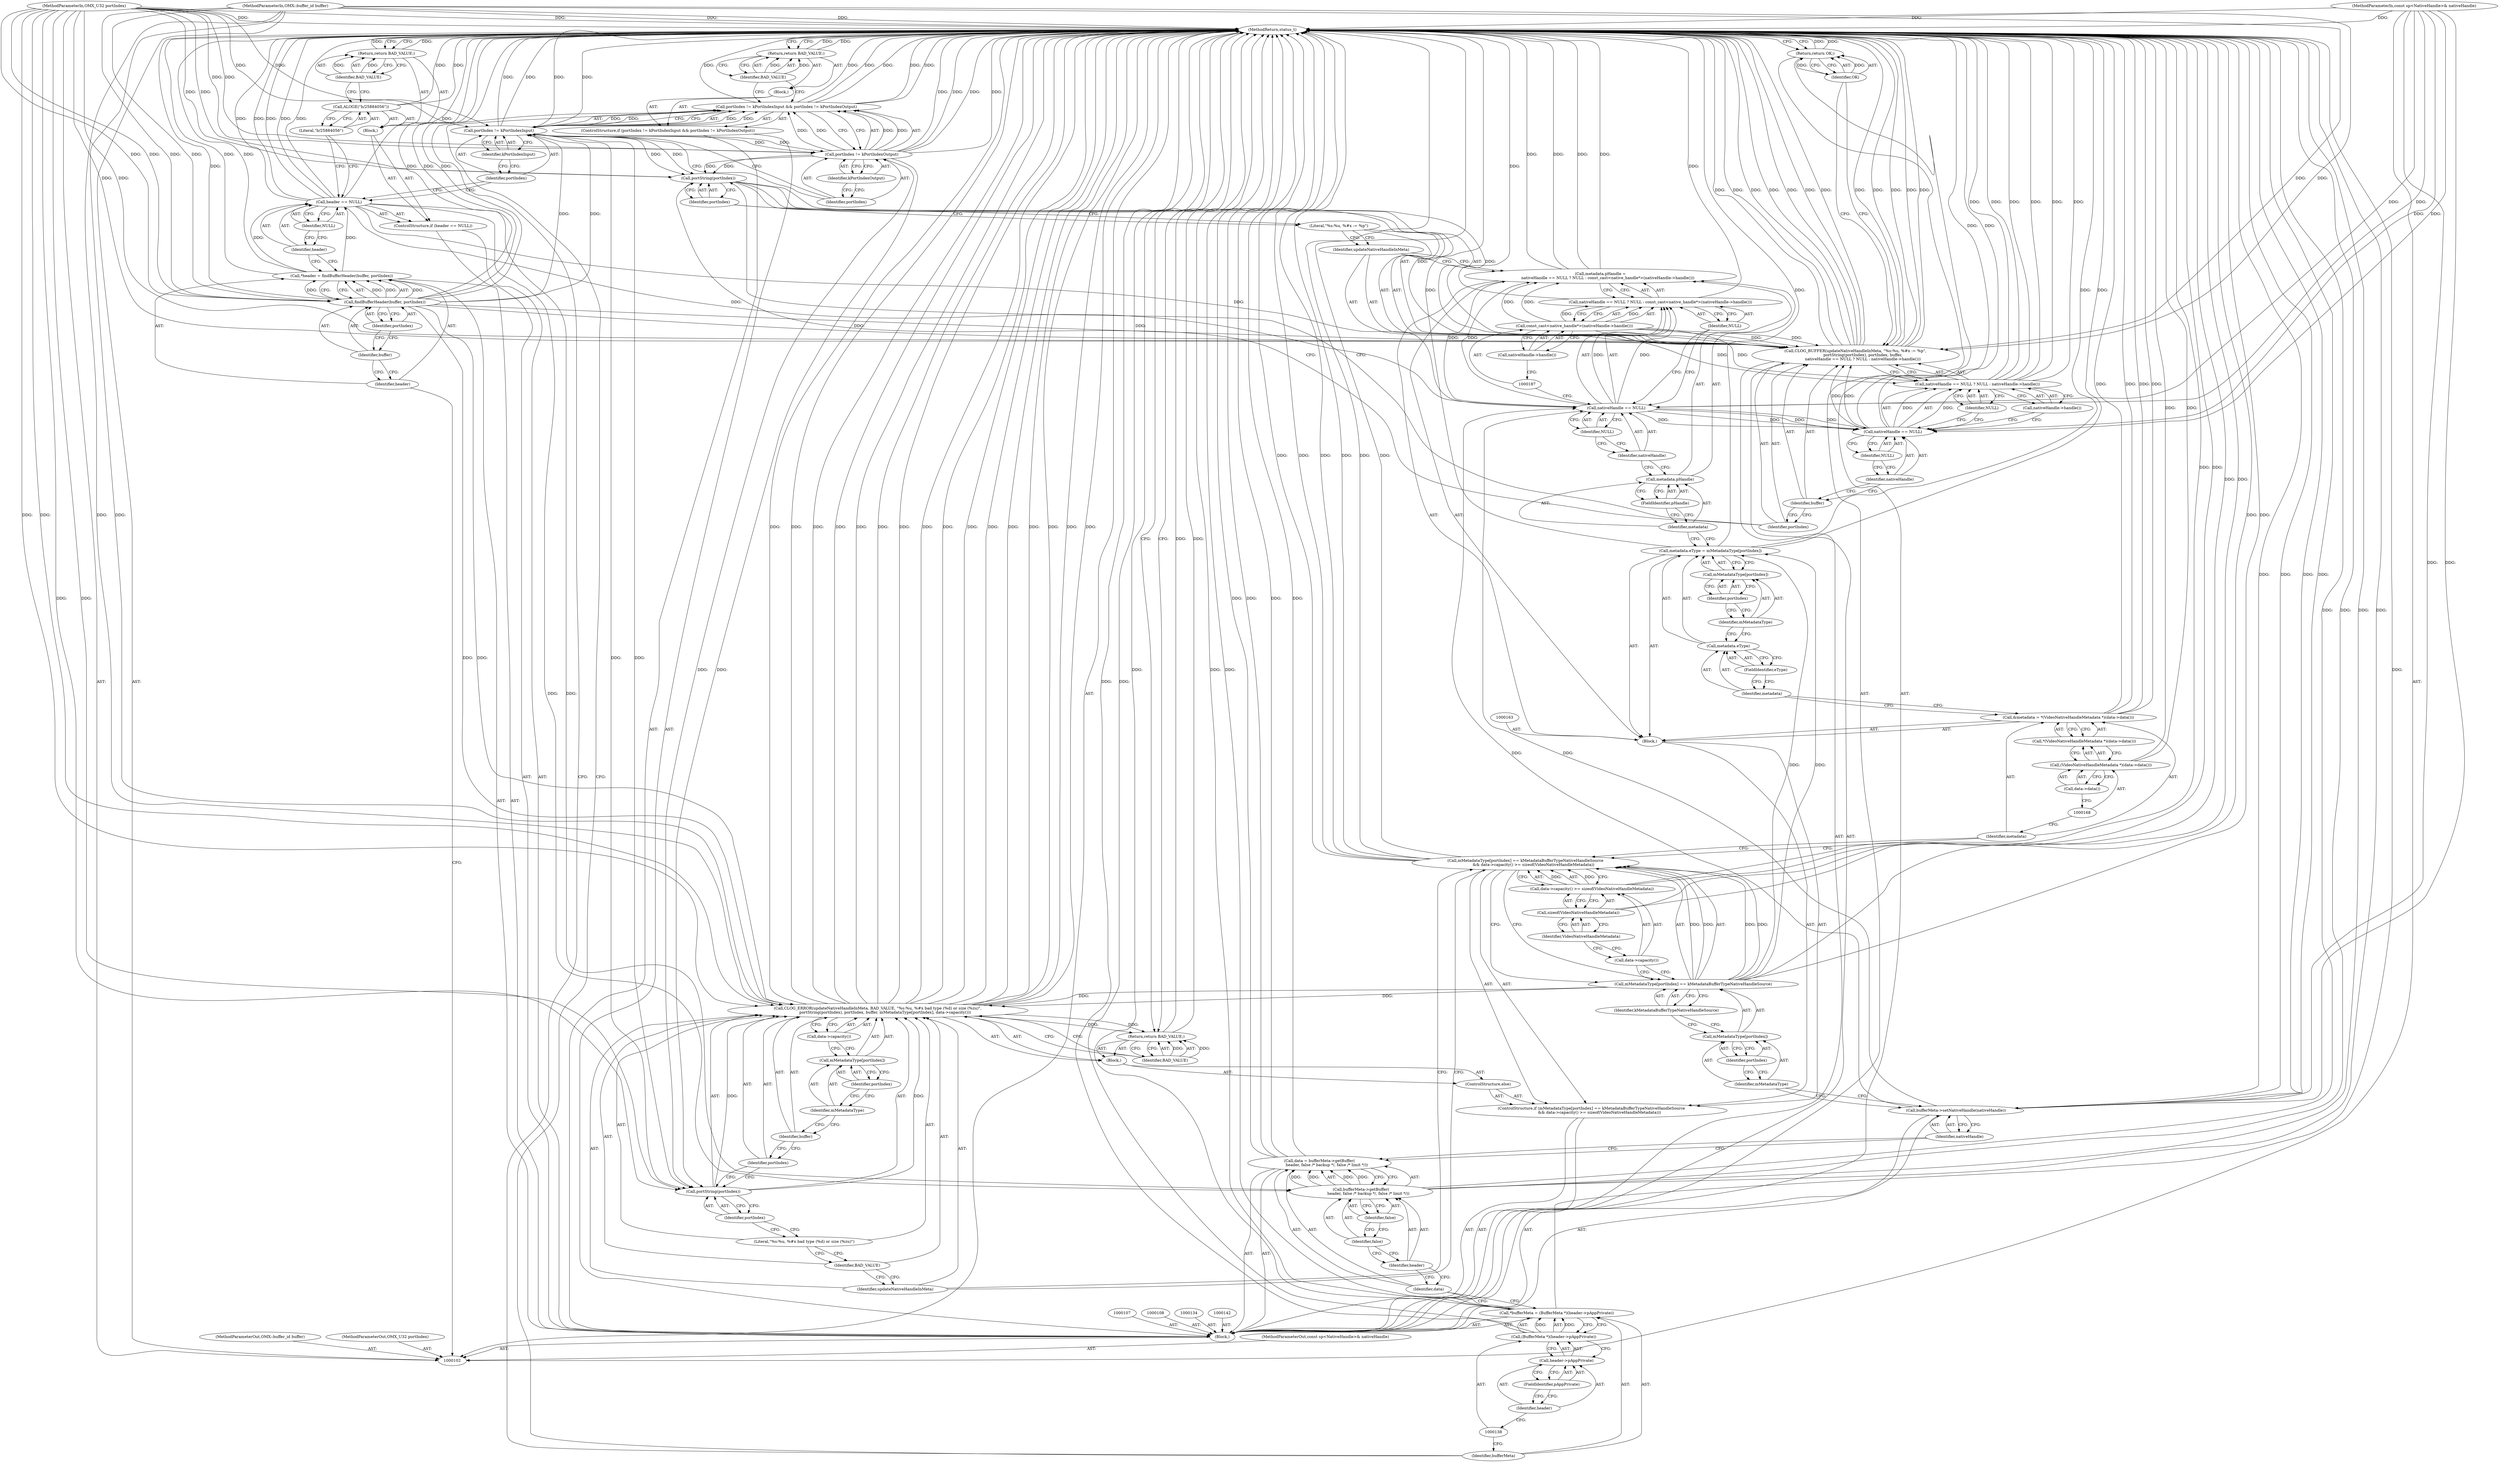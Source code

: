 digraph "0_Android_0f177948ae2640bfe4d70f8e4248e106406b3b0a_17" {
"1000220" [label="(MethodReturn,status_t)"];
"1000123" [label="(ControlStructure,if (portIndex != kPortIndexInput && portIndex != kPortIndexOutput))"];
"1000127" [label="(Identifier,kPortIndexInput)"];
"1000128" [label="(Call,portIndex != kPortIndexOutput)"];
"1000129" [label="(Identifier,portIndex)"];
"1000124" [label="(Call,portIndex != kPortIndexInput && portIndex != kPortIndexOutput)"];
"1000125" [label="(Call,portIndex != kPortIndexInput)"];
"1000126" [label="(Identifier,portIndex)"];
"1000130" [label="(Identifier,kPortIndexOutput)"];
"1000131" [label="(Block,)"];
"1000132" [label="(Return,return BAD_VALUE;)"];
"1000133" [label="(Identifier,BAD_VALUE)"];
"1000135" [label="(Call,*bufferMeta = (BufferMeta *)(header->pAppPrivate))"];
"1000136" [label="(Identifier,bufferMeta)"];
"1000137" [label="(Call,(BufferMeta *)(header->pAppPrivate))"];
"1000139" [label="(Call,header->pAppPrivate)"];
"1000140" [label="(Identifier,header)"];
"1000141" [label="(FieldIdentifier,pAppPrivate)"];
"1000143" [label="(Call,data = bufferMeta->getBuffer(\n            header, false /* backup */, false /* limit */))"];
"1000144" [label="(Identifier,data)"];
"1000145" [label="(Call,bufferMeta->getBuffer(\n            header, false /* backup */, false /* limit */))"];
"1000146" [label="(Identifier,header)"];
"1000147" [label="(Identifier,false)"];
"1000148" [label="(Identifier,false)"];
"1000150" [label="(Identifier,nativeHandle)"];
"1000149" [label="(Call,bufferMeta->setNativeHandle(nativeHandle))"];
"1000156" [label="(Identifier,portIndex)"];
"1000157" [label="(Identifier,kMetadataBufferTypeNativeHandleSource)"];
"1000151" [label="(ControlStructure,if (mMetadataType[portIndex] == kMetadataBufferTypeNativeHandleSource\n             && data->capacity() >= sizeof(VideoNativeHandleMetadata)))"];
"1000152" [label="(Call,mMetadataType[portIndex] == kMetadataBufferTypeNativeHandleSource\n             && data->capacity() >= sizeof(VideoNativeHandleMetadata))"];
"1000153" [label="(Call,mMetadataType[portIndex] == kMetadataBufferTypeNativeHandleSource)"];
"1000154" [label="(Call,mMetadataType[portIndex])"];
"1000155" [label="(Identifier,mMetadataType)"];
"1000104" [label="(MethodParameterIn,const sp<NativeHandle>& nativeHandle)"];
"1000346" [label="(MethodParameterOut,const sp<NativeHandle>& nativeHandle)"];
"1000105" [label="(MethodParameterIn,OMX::buffer_id buffer)"];
"1000347" [label="(MethodParameterOut,OMX::buffer_id buffer)"];
"1000103" [label="(MethodParameterIn,OMX_U32 portIndex)"];
"1000345" [label="(MethodParameterOut,OMX_U32 portIndex)"];
"1000106" [label="(Block,)"];
"1000158" [label="(Call,data->capacity() >= sizeof(VideoNativeHandleMetadata))"];
"1000159" [label="(Call,data->capacity())"];
"1000160" [label="(Call,sizeof(VideoNativeHandleMetadata))"];
"1000161" [label="(Identifier,VideoNativeHandleMetadata)"];
"1000162" [label="(Block,)"];
"1000164" [label="(Call,&metadata = *(VideoNativeHandleMetadata *)(data->data()))"];
"1000165" [label="(Identifier,metadata)"];
"1000166" [label="(Call,*(VideoNativeHandleMetadata *)(data->data()))"];
"1000167" [label="(Call,(VideoNativeHandleMetadata *)(data->data()))"];
"1000169" [label="(Call,data->data())"];
"1000173" [label="(FieldIdentifier,eType)"];
"1000174" [label="(Call,mMetadataType[portIndex])"];
"1000175" [label="(Identifier,mMetadataType)"];
"1000176" [label="(Identifier,portIndex)"];
"1000170" [label="(Call,metadata.eType = mMetadataType[portIndex])"];
"1000171" [label="(Call,metadata.eType)"];
"1000172" [label="(Identifier,metadata)"];
"1000180" [label="(FieldIdentifier,pHandle)"];
"1000177" [label="(Call,metadata.pHandle =\n            nativeHandle == NULL ? NULL : const_cast<native_handle*>(nativeHandle->handle()))"];
"1000178" [label="(Call,metadata.pHandle)"];
"1000179" [label="(Identifier,metadata)"];
"1000181" [label="(Call,nativeHandle == NULL ? NULL : const_cast<native_handle*>(nativeHandle->handle()))"];
"1000182" [label="(Call,nativeHandle == NULL)"];
"1000183" [label="(Identifier,nativeHandle)"];
"1000184" [label="(Identifier,NULL)"];
"1000185" [label="(Identifier,NULL)"];
"1000186" [label="(Call,const_cast<native_handle*>(nativeHandle->handle()))"];
"1000188" [label="(Call,nativeHandle->handle())"];
"1000189" [label="(ControlStructure,else)"];
"1000190" [label="(Block,)"];
"1000192" [label="(Identifier,updateNativeHandleInMeta)"];
"1000193" [label="(Identifier,BAD_VALUE)"];
"1000194" [label="(Literal,\"%s:%u, %#x bad type (%d) or size (%zu)\")"];
"1000191" [label="(Call,CLOG_ERROR(updateNativeHandleInMeta, BAD_VALUE, \"%s:%u, %#x bad type (%d) or size (%zu)\",\n            portString(portIndex), portIndex, buffer, mMetadataType[portIndex], data->capacity()))"];
"1000195" [label="(Call,portString(portIndex))"];
"1000196" [label="(Identifier,portIndex)"];
"1000197" [label="(Identifier,portIndex)"];
"1000198" [label="(Identifier,buffer)"];
"1000199" [label="(Call,mMetadataType[portIndex])"];
"1000200" [label="(Identifier,mMetadataType)"];
"1000201" [label="(Identifier,portIndex)"];
"1000202" [label="(Call,data->capacity())"];
"1000203" [label="(Return,return BAD_VALUE;)"];
"1000204" [label="(Identifier,BAD_VALUE)"];
"1000206" [label="(Identifier,updateNativeHandleInMeta)"];
"1000205" [label="(Call,CLOG_BUFFER(updateNativeHandleInMeta, \"%s:%u, %#x := %p\",\n            portString(portIndex), portIndex, buffer,\n            nativeHandle == NULL ? NULL : nativeHandle->handle()))"];
"1000207" [label="(Literal,\"%s:%u, %#x := %p\")"];
"1000208" [label="(Call,portString(portIndex))"];
"1000209" [label="(Identifier,portIndex)"];
"1000210" [label="(Identifier,portIndex)"];
"1000211" [label="(Identifier,buffer)"];
"1000212" [label="(Call,nativeHandle == NULL ? NULL : nativeHandle->handle())"];
"1000213" [label="(Call,nativeHandle == NULL)"];
"1000214" [label="(Identifier,nativeHandle)"];
"1000215" [label="(Identifier,NULL)"];
"1000216" [label="(Identifier,NULL)"];
"1000217" [label="(Call,nativeHandle->handle())"];
"1000218" [label="(Return,return OK;)"];
"1000219" [label="(Identifier,OK)"];
"1000109" [label="(Call,*header = findBufferHeader(buffer, portIndex))"];
"1000110" [label="(Identifier,header)"];
"1000111" [label="(Call,findBufferHeader(buffer, portIndex))"];
"1000112" [label="(Identifier,buffer)"];
"1000113" [label="(Identifier,portIndex)"];
"1000114" [label="(ControlStructure,if (header == NULL))"];
"1000117" [label="(Identifier,NULL)"];
"1000118" [label="(Block,)"];
"1000115" [label="(Call,header == NULL)"];
"1000116" [label="(Identifier,header)"];
"1000120" [label="(Literal,\"b/25884056\")"];
"1000119" [label="(Call,ALOGE(\"b/25884056\"))"];
"1000121" [label="(Return,return BAD_VALUE;)"];
"1000122" [label="(Identifier,BAD_VALUE)"];
"1000220" -> "1000102"  [label="AST: "];
"1000220" -> "1000121"  [label="CFG: "];
"1000220" -> "1000132"  [label="CFG: "];
"1000220" -> "1000203"  [label="CFG: "];
"1000220" -> "1000218"  [label="CFG: "];
"1000218" -> "1000220"  [label="DDG: "];
"1000121" -> "1000220"  [label="DDG: "];
"1000132" -> "1000220"  [label="DDG: "];
"1000203" -> "1000220"  [label="DDG: "];
"1000124" -> "1000220"  [label="DDG: "];
"1000124" -> "1000220"  [label="DDG: "];
"1000124" -> "1000220"  [label="DDG: "];
"1000205" -> "1000220"  [label="DDG: "];
"1000205" -> "1000220"  [label="DDG: "];
"1000205" -> "1000220"  [label="DDG: "];
"1000205" -> "1000220"  [label="DDG: "];
"1000205" -> "1000220"  [label="DDG: "];
"1000205" -> "1000220"  [label="DDG: "];
"1000167" -> "1000220"  [label="DDG: "];
"1000104" -> "1000220"  [label="DDG: "];
"1000105" -> "1000220"  [label="DDG: "];
"1000177" -> "1000220"  [label="DDG: "];
"1000177" -> "1000220"  [label="DDG: "];
"1000111" -> "1000220"  [label="DDG: "];
"1000111" -> "1000220"  [label="DDG: "];
"1000145" -> "1000220"  [label="DDG: "];
"1000145" -> "1000220"  [label="DDG: "];
"1000158" -> "1000220"  [label="DDG: "];
"1000115" -> "1000220"  [label="DDG: "];
"1000115" -> "1000220"  [label="DDG: "];
"1000115" -> "1000220"  [label="DDG: "];
"1000128" -> "1000220"  [label="DDG: "];
"1000128" -> "1000220"  [label="DDG: "];
"1000181" -> "1000220"  [label="DDG: "];
"1000125" -> "1000220"  [label="DDG: "];
"1000125" -> "1000220"  [label="DDG: "];
"1000212" -> "1000220"  [label="DDG: "];
"1000212" -> "1000220"  [label="DDG: "];
"1000212" -> "1000220"  [label="DDG: "];
"1000153" -> "1000220"  [label="DDG: "];
"1000213" -> "1000220"  [label="DDG: "];
"1000137" -> "1000220"  [label="DDG: "];
"1000164" -> "1000220"  [label="DDG: "];
"1000164" -> "1000220"  [label="DDG: "];
"1000191" -> "1000220"  [label="DDG: "];
"1000191" -> "1000220"  [label="DDG: "];
"1000191" -> "1000220"  [label="DDG: "];
"1000191" -> "1000220"  [label="DDG: "];
"1000191" -> "1000220"  [label="DDG: "];
"1000191" -> "1000220"  [label="DDG: "];
"1000191" -> "1000220"  [label="DDG: "];
"1000191" -> "1000220"  [label="DDG: "];
"1000152" -> "1000220"  [label="DDG: "];
"1000152" -> "1000220"  [label="DDG: "];
"1000152" -> "1000220"  [label="DDG: "];
"1000143" -> "1000220"  [label="DDG: "];
"1000143" -> "1000220"  [label="DDG: "];
"1000103" -> "1000220"  [label="DDG: "];
"1000149" -> "1000220"  [label="DDG: "];
"1000149" -> "1000220"  [label="DDG: "];
"1000135" -> "1000220"  [label="DDG: "];
"1000135" -> "1000220"  [label="DDG: "];
"1000170" -> "1000220"  [label="DDG: "];
"1000170" -> "1000220"  [label="DDG: "];
"1000119" -> "1000220"  [label="DDG: "];
"1000109" -> "1000220"  [label="DDG: "];
"1000160" -> "1000220"  [label="DDG: "];
"1000123" -> "1000106"  [label="AST: "];
"1000124" -> "1000123"  [label="AST: "];
"1000131" -> "1000123"  [label="AST: "];
"1000127" -> "1000125"  [label="AST: "];
"1000127" -> "1000126"  [label="CFG: "];
"1000125" -> "1000127"  [label="CFG: "];
"1000128" -> "1000124"  [label="AST: "];
"1000128" -> "1000130"  [label="CFG: "];
"1000129" -> "1000128"  [label="AST: "];
"1000130" -> "1000128"  [label="AST: "];
"1000124" -> "1000128"  [label="CFG: "];
"1000128" -> "1000220"  [label="DDG: "];
"1000128" -> "1000220"  [label="DDG: "];
"1000128" -> "1000124"  [label="DDG: "];
"1000128" -> "1000124"  [label="DDG: "];
"1000125" -> "1000128"  [label="DDG: "];
"1000103" -> "1000128"  [label="DDG: "];
"1000128" -> "1000195"  [label="DDG: "];
"1000128" -> "1000208"  [label="DDG: "];
"1000129" -> "1000128"  [label="AST: "];
"1000129" -> "1000125"  [label="CFG: "];
"1000130" -> "1000129"  [label="CFG: "];
"1000124" -> "1000123"  [label="AST: "];
"1000124" -> "1000125"  [label="CFG: "];
"1000124" -> "1000128"  [label="CFG: "];
"1000125" -> "1000124"  [label="AST: "];
"1000128" -> "1000124"  [label="AST: "];
"1000133" -> "1000124"  [label="CFG: "];
"1000136" -> "1000124"  [label="CFG: "];
"1000124" -> "1000220"  [label="DDG: "];
"1000124" -> "1000220"  [label="DDG: "];
"1000124" -> "1000220"  [label="DDG: "];
"1000125" -> "1000124"  [label="DDG: "];
"1000125" -> "1000124"  [label="DDG: "];
"1000128" -> "1000124"  [label="DDG: "];
"1000128" -> "1000124"  [label="DDG: "];
"1000125" -> "1000124"  [label="AST: "];
"1000125" -> "1000127"  [label="CFG: "];
"1000126" -> "1000125"  [label="AST: "];
"1000127" -> "1000125"  [label="AST: "];
"1000129" -> "1000125"  [label="CFG: "];
"1000124" -> "1000125"  [label="CFG: "];
"1000125" -> "1000220"  [label="DDG: "];
"1000125" -> "1000220"  [label="DDG: "];
"1000125" -> "1000124"  [label="DDG: "];
"1000125" -> "1000124"  [label="DDG: "];
"1000111" -> "1000125"  [label="DDG: "];
"1000103" -> "1000125"  [label="DDG: "];
"1000125" -> "1000128"  [label="DDG: "];
"1000125" -> "1000195"  [label="DDG: "];
"1000125" -> "1000208"  [label="DDG: "];
"1000126" -> "1000125"  [label="AST: "];
"1000126" -> "1000115"  [label="CFG: "];
"1000127" -> "1000126"  [label="CFG: "];
"1000130" -> "1000128"  [label="AST: "];
"1000130" -> "1000129"  [label="CFG: "];
"1000128" -> "1000130"  [label="CFG: "];
"1000131" -> "1000123"  [label="AST: "];
"1000132" -> "1000131"  [label="AST: "];
"1000132" -> "1000131"  [label="AST: "];
"1000132" -> "1000133"  [label="CFG: "];
"1000133" -> "1000132"  [label="AST: "];
"1000220" -> "1000132"  [label="CFG: "];
"1000132" -> "1000220"  [label="DDG: "];
"1000133" -> "1000132"  [label="DDG: "];
"1000133" -> "1000132"  [label="AST: "];
"1000133" -> "1000124"  [label="CFG: "];
"1000132" -> "1000133"  [label="CFG: "];
"1000133" -> "1000132"  [label="DDG: "];
"1000135" -> "1000106"  [label="AST: "];
"1000135" -> "1000137"  [label="CFG: "];
"1000136" -> "1000135"  [label="AST: "];
"1000137" -> "1000135"  [label="AST: "];
"1000144" -> "1000135"  [label="CFG: "];
"1000135" -> "1000220"  [label="DDG: "];
"1000135" -> "1000220"  [label="DDG: "];
"1000137" -> "1000135"  [label="DDG: "];
"1000136" -> "1000135"  [label="AST: "];
"1000136" -> "1000124"  [label="CFG: "];
"1000138" -> "1000136"  [label="CFG: "];
"1000137" -> "1000135"  [label="AST: "];
"1000137" -> "1000139"  [label="CFG: "];
"1000138" -> "1000137"  [label="AST: "];
"1000139" -> "1000137"  [label="AST: "];
"1000135" -> "1000137"  [label="CFG: "];
"1000137" -> "1000220"  [label="DDG: "];
"1000137" -> "1000135"  [label="DDG: "];
"1000139" -> "1000137"  [label="AST: "];
"1000139" -> "1000141"  [label="CFG: "];
"1000140" -> "1000139"  [label="AST: "];
"1000141" -> "1000139"  [label="AST: "];
"1000137" -> "1000139"  [label="CFG: "];
"1000140" -> "1000139"  [label="AST: "];
"1000140" -> "1000138"  [label="CFG: "];
"1000141" -> "1000140"  [label="CFG: "];
"1000141" -> "1000139"  [label="AST: "];
"1000141" -> "1000140"  [label="CFG: "];
"1000139" -> "1000141"  [label="CFG: "];
"1000143" -> "1000106"  [label="AST: "];
"1000143" -> "1000145"  [label="CFG: "];
"1000144" -> "1000143"  [label="AST: "];
"1000145" -> "1000143"  [label="AST: "];
"1000150" -> "1000143"  [label="CFG: "];
"1000143" -> "1000220"  [label="DDG: "];
"1000143" -> "1000220"  [label="DDG: "];
"1000145" -> "1000143"  [label="DDG: "];
"1000145" -> "1000143"  [label="DDG: "];
"1000144" -> "1000143"  [label="AST: "];
"1000144" -> "1000135"  [label="CFG: "];
"1000146" -> "1000144"  [label="CFG: "];
"1000145" -> "1000143"  [label="AST: "];
"1000145" -> "1000148"  [label="CFG: "];
"1000146" -> "1000145"  [label="AST: "];
"1000147" -> "1000145"  [label="AST: "];
"1000148" -> "1000145"  [label="AST: "];
"1000143" -> "1000145"  [label="CFG: "];
"1000145" -> "1000220"  [label="DDG: "];
"1000145" -> "1000220"  [label="DDG: "];
"1000145" -> "1000143"  [label="DDG: "];
"1000145" -> "1000143"  [label="DDG: "];
"1000115" -> "1000145"  [label="DDG: "];
"1000146" -> "1000145"  [label="AST: "];
"1000146" -> "1000144"  [label="CFG: "];
"1000147" -> "1000146"  [label="CFG: "];
"1000147" -> "1000145"  [label="AST: "];
"1000147" -> "1000146"  [label="CFG: "];
"1000148" -> "1000147"  [label="CFG: "];
"1000148" -> "1000145"  [label="AST: "];
"1000148" -> "1000147"  [label="CFG: "];
"1000145" -> "1000148"  [label="CFG: "];
"1000150" -> "1000149"  [label="AST: "];
"1000150" -> "1000143"  [label="CFG: "];
"1000149" -> "1000150"  [label="CFG: "];
"1000149" -> "1000106"  [label="AST: "];
"1000149" -> "1000150"  [label="CFG: "];
"1000150" -> "1000149"  [label="AST: "];
"1000155" -> "1000149"  [label="CFG: "];
"1000149" -> "1000220"  [label="DDG: "];
"1000149" -> "1000220"  [label="DDG: "];
"1000104" -> "1000149"  [label="DDG: "];
"1000149" -> "1000182"  [label="DDG: "];
"1000156" -> "1000154"  [label="AST: "];
"1000156" -> "1000155"  [label="CFG: "];
"1000154" -> "1000156"  [label="CFG: "];
"1000157" -> "1000153"  [label="AST: "];
"1000157" -> "1000154"  [label="CFG: "];
"1000153" -> "1000157"  [label="CFG: "];
"1000151" -> "1000106"  [label="AST: "];
"1000152" -> "1000151"  [label="AST: "];
"1000162" -> "1000151"  [label="AST: "];
"1000189" -> "1000151"  [label="AST: "];
"1000152" -> "1000151"  [label="AST: "];
"1000152" -> "1000153"  [label="CFG: "];
"1000152" -> "1000158"  [label="CFG: "];
"1000153" -> "1000152"  [label="AST: "];
"1000158" -> "1000152"  [label="AST: "];
"1000165" -> "1000152"  [label="CFG: "];
"1000192" -> "1000152"  [label="CFG: "];
"1000152" -> "1000220"  [label="DDG: "];
"1000152" -> "1000220"  [label="DDG: "];
"1000152" -> "1000220"  [label="DDG: "];
"1000153" -> "1000152"  [label="DDG: "];
"1000153" -> "1000152"  [label="DDG: "];
"1000158" -> "1000152"  [label="DDG: "];
"1000153" -> "1000152"  [label="AST: "];
"1000153" -> "1000157"  [label="CFG: "];
"1000154" -> "1000153"  [label="AST: "];
"1000157" -> "1000153"  [label="AST: "];
"1000159" -> "1000153"  [label="CFG: "];
"1000152" -> "1000153"  [label="CFG: "];
"1000153" -> "1000220"  [label="DDG: "];
"1000153" -> "1000152"  [label="DDG: "];
"1000153" -> "1000152"  [label="DDG: "];
"1000153" -> "1000170"  [label="DDG: "];
"1000153" -> "1000191"  [label="DDG: "];
"1000154" -> "1000153"  [label="AST: "];
"1000154" -> "1000156"  [label="CFG: "];
"1000155" -> "1000154"  [label="AST: "];
"1000156" -> "1000154"  [label="AST: "];
"1000157" -> "1000154"  [label="CFG: "];
"1000155" -> "1000154"  [label="AST: "];
"1000155" -> "1000149"  [label="CFG: "];
"1000156" -> "1000155"  [label="CFG: "];
"1000104" -> "1000102"  [label="AST: "];
"1000104" -> "1000220"  [label="DDG: "];
"1000104" -> "1000149"  [label="DDG: "];
"1000104" -> "1000182"  [label="DDG: "];
"1000104" -> "1000213"  [label="DDG: "];
"1000346" -> "1000102"  [label="AST: "];
"1000105" -> "1000102"  [label="AST: "];
"1000105" -> "1000220"  [label="DDG: "];
"1000105" -> "1000111"  [label="DDG: "];
"1000105" -> "1000191"  [label="DDG: "];
"1000105" -> "1000205"  [label="DDG: "];
"1000347" -> "1000102"  [label="AST: "];
"1000103" -> "1000102"  [label="AST: "];
"1000103" -> "1000220"  [label="DDG: "];
"1000103" -> "1000111"  [label="DDG: "];
"1000103" -> "1000125"  [label="DDG: "];
"1000103" -> "1000128"  [label="DDG: "];
"1000103" -> "1000195"  [label="DDG: "];
"1000103" -> "1000191"  [label="DDG: "];
"1000103" -> "1000208"  [label="DDG: "];
"1000103" -> "1000205"  [label="DDG: "];
"1000345" -> "1000102"  [label="AST: "];
"1000106" -> "1000102"  [label="AST: "];
"1000107" -> "1000106"  [label="AST: "];
"1000108" -> "1000106"  [label="AST: "];
"1000109" -> "1000106"  [label="AST: "];
"1000114" -> "1000106"  [label="AST: "];
"1000123" -> "1000106"  [label="AST: "];
"1000134" -> "1000106"  [label="AST: "];
"1000135" -> "1000106"  [label="AST: "];
"1000142" -> "1000106"  [label="AST: "];
"1000143" -> "1000106"  [label="AST: "];
"1000149" -> "1000106"  [label="AST: "];
"1000151" -> "1000106"  [label="AST: "];
"1000205" -> "1000106"  [label="AST: "];
"1000218" -> "1000106"  [label="AST: "];
"1000158" -> "1000152"  [label="AST: "];
"1000158" -> "1000160"  [label="CFG: "];
"1000159" -> "1000158"  [label="AST: "];
"1000160" -> "1000158"  [label="AST: "];
"1000152" -> "1000158"  [label="CFG: "];
"1000158" -> "1000220"  [label="DDG: "];
"1000158" -> "1000152"  [label="DDG: "];
"1000159" -> "1000158"  [label="AST: "];
"1000159" -> "1000153"  [label="CFG: "];
"1000161" -> "1000159"  [label="CFG: "];
"1000160" -> "1000158"  [label="AST: "];
"1000160" -> "1000161"  [label="CFG: "];
"1000161" -> "1000160"  [label="AST: "];
"1000158" -> "1000160"  [label="CFG: "];
"1000160" -> "1000220"  [label="DDG: "];
"1000161" -> "1000160"  [label="AST: "];
"1000161" -> "1000159"  [label="CFG: "];
"1000160" -> "1000161"  [label="CFG: "];
"1000162" -> "1000151"  [label="AST: "];
"1000163" -> "1000162"  [label="AST: "];
"1000164" -> "1000162"  [label="AST: "];
"1000170" -> "1000162"  [label="AST: "];
"1000177" -> "1000162"  [label="AST: "];
"1000164" -> "1000162"  [label="AST: "];
"1000164" -> "1000166"  [label="CFG: "];
"1000165" -> "1000164"  [label="AST: "];
"1000166" -> "1000164"  [label="AST: "];
"1000172" -> "1000164"  [label="CFG: "];
"1000164" -> "1000220"  [label="DDG: "];
"1000164" -> "1000220"  [label="DDG: "];
"1000165" -> "1000164"  [label="AST: "];
"1000165" -> "1000152"  [label="CFG: "];
"1000168" -> "1000165"  [label="CFG: "];
"1000166" -> "1000164"  [label="AST: "];
"1000166" -> "1000167"  [label="CFG: "];
"1000167" -> "1000166"  [label="AST: "];
"1000164" -> "1000166"  [label="CFG: "];
"1000167" -> "1000166"  [label="AST: "];
"1000167" -> "1000169"  [label="CFG: "];
"1000168" -> "1000167"  [label="AST: "];
"1000169" -> "1000167"  [label="AST: "];
"1000166" -> "1000167"  [label="CFG: "];
"1000167" -> "1000220"  [label="DDG: "];
"1000169" -> "1000167"  [label="AST: "];
"1000169" -> "1000168"  [label="CFG: "];
"1000167" -> "1000169"  [label="CFG: "];
"1000173" -> "1000171"  [label="AST: "];
"1000173" -> "1000172"  [label="CFG: "];
"1000171" -> "1000173"  [label="CFG: "];
"1000174" -> "1000170"  [label="AST: "];
"1000174" -> "1000176"  [label="CFG: "];
"1000175" -> "1000174"  [label="AST: "];
"1000176" -> "1000174"  [label="AST: "];
"1000170" -> "1000174"  [label="CFG: "];
"1000175" -> "1000174"  [label="AST: "];
"1000175" -> "1000171"  [label="CFG: "];
"1000176" -> "1000175"  [label="CFG: "];
"1000176" -> "1000174"  [label="AST: "];
"1000176" -> "1000175"  [label="CFG: "];
"1000174" -> "1000176"  [label="CFG: "];
"1000170" -> "1000162"  [label="AST: "];
"1000170" -> "1000174"  [label="CFG: "];
"1000171" -> "1000170"  [label="AST: "];
"1000174" -> "1000170"  [label="AST: "];
"1000179" -> "1000170"  [label="CFG: "];
"1000170" -> "1000220"  [label="DDG: "];
"1000170" -> "1000220"  [label="DDG: "];
"1000153" -> "1000170"  [label="DDG: "];
"1000171" -> "1000170"  [label="AST: "];
"1000171" -> "1000173"  [label="CFG: "];
"1000172" -> "1000171"  [label="AST: "];
"1000173" -> "1000171"  [label="AST: "];
"1000175" -> "1000171"  [label="CFG: "];
"1000172" -> "1000171"  [label="AST: "];
"1000172" -> "1000164"  [label="CFG: "];
"1000173" -> "1000172"  [label="CFG: "];
"1000180" -> "1000178"  [label="AST: "];
"1000180" -> "1000179"  [label="CFG: "];
"1000178" -> "1000180"  [label="CFG: "];
"1000177" -> "1000162"  [label="AST: "];
"1000177" -> "1000181"  [label="CFG: "];
"1000178" -> "1000177"  [label="AST: "];
"1000181" -> "1000177"  [label="AST: "];
"1000206" -> "1000177"  [label="CFG: "];
"1000177" -> "1000220"  [label="DDG: "];
"1000177" -> "1000220"  [label="DDG: "];
"1000182" -> "1000177"  [label="DDG: "];
"1000186" -> "1000177"  [label="DDG: "];
"1000178" -> "1000177"  [label="AST: "];
"1000178" -> "1000180"  [label="CFG: "];
"1000179" -> "1000178"  [label="AST: "];
"1000180" -> "1000178"  [label="AST: "];
"1000183" -> "1000178"  [label="CFG: "];
"1000179" -> "1000178"  [label="AST: "];
"1000179" -> "1000170"  [label="CFG: "];
"1000180" -> "1000179"  [label="CFG: "];
"1000181" -> "1000177"  [label="AST: "];
"1000181" -> "1000185"  [label="CFG: "];
"1000181" -> "1000186"  [label="CFG: "];
"1000182" -> "1000181"  [label="AST: "];
"1000185" -> "1000181"  [label="AST: "];
"1000186" -> "1000181"  [label="AST: "];
"1000177" -> "1000181"  [label="CFG: "];
"1000181" -> "1000220"  [label="DDG: "];
"1000182" -> "1000181"  [label="DDG: "];
"1000186" -> "1000181"  [label="DDG: "];
"1000182" -> "1000181"  [label="AST: "];
"1000182" -> "1000184"  [label="CFG: "];
"1000183" -> "1000182"  [label="AST: "];
"1000184" -> "1000182"  [label="AST: "];
"1000185" -> "1000182"  [label="CFG: "];
"1000187" -> "1000182"  [label="CFG: "];
"1000182" -> "1000177"  [label="DDG: "];
"1000149" -> "1000182"  [label="DDG: "];
"1000104" -> "1000182"  [label="DDG: "];
"1000115" -> "1000182"  [label="DDG: "];
"1000182" -> "1000181"  [label="DDG: "];
"1000182" -> "1000213"  [label="DDG: "];
"1000182" -> "1000213"  [label="DDG: "];
"1000183" -> "1000182"  [label="AST: "];
"1000183" -> "1000178"  [label="CFG: "];
"1000184" -> "1000183"  [label="CFG: "];
"1000184" -> "1000182"  [label="AST: "];
"1000184" -> "1000183"  [label="CFG: "];
"1000182" -> "1000184"  [label="CFG: "];
"1000185" -> "1000181"  [label="AST: "];
"1000185" -> "1000182"  [label="CFG: "];
"1000181" -> "1000185"  [label="CFG: "];
"1000186" -> "1000181"  [label="AST: "];
"1000186" -> "1000188"  [label="CFG: "];
"1000187" -> "1000186"  [label="AST: "];
"1000188" -> "1000186"  [label="AST: "];
"1000181" -> "1000186"  [label="CFG: "];
"1000186" -> "1000177"  [label="DDG: "];
"1000186" -> "1000181"  [label="DDG: "];
"1000186" -> "1000205"  [label="DDG: "];
"1000186" -> "1000212"  [label="DDG: "];
"1000188" -> "1000186"  [label="AST: "];
"1000188" -> "1000187"  [label="CFG: "];
"1000186" -> "1000188"  [label="CFG: "];
"1000189" -> "1000151"  [label="AST: "];
"1000190" -> "1000189"  [label="AST: "];
"1000190" -> "1000189"  [label="AST: "];
"1000191" -> "1000190"  [label="AST: "];
"1000203" -> "1000190"  [label="AST: "];
"1000192" -> "1000191"  [label="AST: "];
"1000192" -> "1000152"  [label="CFG: "];
"1000193" -> "1000192"  [label="CFG: "];
"1000193" -> "1000191"  [label="AST: "];
"1000193" -> "1000192"  [label="CFG: "];
"1000194" -> "1000193"  [label="CFG: "];
"1000194" -> "1000191"  [label="AST: "];
"1000194" -> "1000193"  [label="CFG: "];
"1000196" -> "1000194"  [label="CFG: "];
"1000191" -> "1000190"  [label="AST: "];
"1000191" -> "1000202"  [label="CFG: "];
"1000192" -> "1000191"  [label="AST: "];
"1000193" -> "1000191"  [label="AST: "];
"1000194" -> "1000191"  [label="AST: "];
"1000195" -> "1000191"  [label="AST: "];
"1000197" -> "1000191"  [label="AST: "];
"1000198" -> "1000191"  [label="AST: "];
"1000199" -> "1000191"  [label="AST: "];
"1000202" -> "1000191"  [label="AST: "];
"1000204" -> "1000191"  [label="CFG: "];
"1000191" -> "1000220"  [label="DDG: "];
"1000191" -> "1000220"  [label="DDG: "];
"1000191" -> "1000220"  [label="DDG: "];
"1000191" -> "1000220"  [label="DDG: "];
"1000191" -> "1000220"  [label="DDG: "];
"1000191" -> "1000220"  [label="DDG: "];
"1000191" -> "1000220"  [label="DDG: "];
"1000191" -> "1000220"  [label="DDG: "];
"1000195" -> "1000191"  [label="DDG: "];
"1000103" -> "1000191"  [label="DDG: "];
"1000111" -> "1000191"  [label="DDG: "];
"1000105" -> "1000191"  [label="DDG: "];
"1000153" -> "1000191"  [label="DDG: "];
"1000191" -> "1000203"  [label="DDG: "];
"1000195" -> "1000191"  [label="AST: "];
"1000195" -> "1000196"  [label="CFG: "];
"1000196" -> "1000195"  [label="AST: "];
"1000197" -> "1000195"  [label="CFG: "];
"1000195" -> "1000191"  [label="DDG: "];
"1000125" -> "1000195"  [label="DDG: "];
"1000128" -> "1000195"  [label="DDG: "];
"1000103" -> "1000195"  [label="DDG: "];
"1000196" -> "1000195"  [label="AST: "];
"1000196" -> "1000194"  [label="CFG: "];
"1000195" -> "1000196"  [label="CFG: "];
"1000197" -> "1000191"  [label="AST: "];
"1000197" -> "1000195"  [label="CFG: "];
"1000198" -> "1000197"  [label="CFG: "];
"1000198" -> "1000191"  [label="AST: "];
"1000198" -> "1000197"  [label="CFG: "];
"1000200" -> "1000198"  [label="CFG: "];
"1000199" -> "1000191"  [label="AST: "];
"1000199" -> "1000201"  [label="CFG: "];
"1000200" -> "1000199"  [label="AST: "];
"1000201" -> "1000199"  [label="AST: "];
"1000202" -> "1000199"  [label="CFG: "];
"1000200" -> "1000199"  [label="AST: "];
"1000200" -> "1000198"  [label="CFG: "];
"1000201" -> "1000200"  [label="CFG: "];
"1000201" -> "1000199"  [label="AST: "];
"1000201" -> "1000200"  [label="CFG: "];
"1000199" -> "1000201"  [label="CFG: "];
"1000202" -> "1000191"  [label="AST: "];
"1000202" -> "1000199"  [label="CFG: "];
"1000191" -> "1000202"  [label="CFG: "];
"1000203" -> "1000190"  [label="AST: "];
"1000203" -> "1000204"  [label="CFG: "];
"1000204" -> "1000203"  [label="AST: "];
"1000220" -> "1000203"  [label="CFG: "];
"1000203" -> "1000220"  [label="DDG: "];
"1000204" -> "1000203"  [label="DDG: "];
"1000191" -> "1000203"  [label="DDG: "];
"1000204" -> "1000203"  [label="AST: "];
"1000204" -> "1000191"  [label="CFG: "];
"1000203" -> "1000204"  [label="CFG: "];
"1000204" -> "1000203"  [label="DDG: "];
"1000206" -> "1000205"  [label="AST: "];
"1000206" -> "1000177"  [label="CFG: "];
"1000207" -> "1000206"  [label="CFG: "];
"1000205" -> "1000106"  [label="AST: "];
"1000205" -> "1000212"  [label="CFG: "];
"1000206" -> "1000205"  [label="AST: "];
"1000207" -> "1000205"  [label="AST: "];
"1000208" -> "1000205"  [label="AST: "];
"1000210" -> "1000205"  [label="AST: "];
"1000211" -> "1000205"  [label="AST: "];
"1000212" -> "1000205"  [label="AST: "];
"1000219" -> "1000205"  [label="CFG: "];
"1000205" -> "1000220"  [label="DDG: "];
"1000205" -> "1000220"  [label="DDG: "];
"1000205" -> "1000220"  [label="DDG: "];
"1000205" -> "1000220"  [label="DDG: "];
"1000205" -> "1000220"  [label="DDG: "];
"1000205" -> "1000220"  [label="DDG: "];
"1000208" -> "1000205"  [label="DDG: "];
"1000103" -> "1000205"  [label="DDG: "];
"1000111" -> "1000205"  [label="DDG: "];
"1000105" -> "1000205"  [label="DDG: "];
"1000213" -> "1000205"  [label="DDG: "];
"1000186" -> "1000205"  [label="DDG: "];
"1000207" -> "1000205"  [label="AST: "];
"1000207" -> "1000206"  [label="CFG: "];
"1000209" -> "1000207"  [label="CFG: "];
"1000208" -> "1000205"  [label="AST: "];
"1000208" -> "1000209"  [label="CFG: "];
"1000209" -> "1000208"  [label="AST: "];
"1000210" -> "1000208"  [label="CFG: "];
"1000208" -> "1000205"  [label="DDG: "];
"1000125" -> "1000208"  [label="DDG: "];
"1000128" -> "1000208"  [label="DDG: "];
"1000103" -> "1000208"  [label="DDG: "];
"1000209" -> "1000208"  [label="AST: "];
"1000209" -> "1000207"  [label="CFG: "];
"1000208" -> "1000209"  [label="CFG: "];
"1000210" -> "1000205"  [label="AST: "];
"1000210" -> "1000208"  [label="CFG: "];
"1000211" -> "1000210"  [label="CFG: "];
"1000211" -> "1000205"  [label="AST: "];
"1000211" -> "1000210"  [label="CFG: "];
"1000214" -> "1000211"  [label="CFG: "];
"1000212" -> "1000205"  [label="AST: "];
"1000212" -> "1000216"  [label="CFG: "];
"1000212" -> "1000217"  [label="CFG: "];
"1000213" -> "1000212"  [label="AST: "];
"1000216" -> "1000212"  [label="AST: "];
"1000217" -> "1000212"  [label="AST: "];
"1000205" -> "1000212"  [label="CFG: "];
"1000212" -> "1000220"  [label="DDG: "];
"1000212" -> "1000220"  [label="DDG: "];
"1000212" -> "1000220"  [label="DDG: "];
"1000213" -> "1000212"  [label="DDG: "];
"1000186" -> "1000212"  [label="DDG: "];
"1000213" -> "1000212"  [label="AST: "];
"1000213" -> "1000215"  [label="CFG: "];
"1000214" -> "1000213"  [label="AST: "];
"1000215" -> "1000213"  [label="AST: "];
"1000216" -> "1000213"  [label="CFG: "];
"1000217" -> "1000213"  [label="CFG: "];
"1000213" -> "1000220"  [label="DDG: "];
"1000213" -> "1000205"  [label="DDG: "];
"1000182" -> "1000213"  [label="DDG: "];
"1000182" -> "1000213"  [label="DDG: "];
"1000104" -> "1000213"  [label="DDG: "];
"1000213" -> "1000212"  [label="DDG: "];
"1000214" -> "1000213"  [label="AST: "];
"1000214" -> "1000211"  [label="CFG: "];
"1000215" -> "1000214"  [label="CFG: "];
"1000215" -> "1000213"  [label="AST: "];
"1000215" -> "1000214"  [label="CFG: "];
"1000213" -> "1000215"  [label="CFG: "];
"1000216" -> "1000212"  [label="AST: "];
"1000216" -> "1000213"  [label="CFG: "];
"1000212" -> "1000216"  [label="CFG: "];
"1000217" -> "1000212"  [label="AST: "];
"1000217" -> "1000213"  [label="CFG: "];
"1000212" -> "1000217"  [label="CFG: "];
"1000218" -> "1000106"  [label="AST: "];
"1000218" -> "1000219"  [label="CFG: "];
"1000219" -> "1000218"  [label="AST: "];
"1000220" -> "1000218"  [label="CFG: "];
"1000218" -> "1000220"  [label="DDG: "];
"1000219" -> "1000218"  [label="DDG: "];
"1000219" -> "1000218"  [label="AST: "];
"1000219" -> "1000205"  [label="CFG: "];
"1000218" -> "1000219"  [label="CFG: "];
"1000219" -> "1000218"  [label="DDG: "];
"1000109" -> "1000106"  [label="AST: "];
"1000109" -> "1000111"  [label="CFG: "];
"1000110" -> "1000109"  [label="AST: "];
"1000111" -> "1000109"  [label="AST: "];
"1000116" -> "1000109"  [label="CFG: "];
"1000109" -> "1000220"  [label="DDG: "];
"1000111" -> "1000109"  [label="DDG: "];
"1000111" -> "1000109"  [label="DDG: "];
"1000109" -> "1000115"  [label="DDG: "];
"1000110" -> "1000109"  [label="AST: "];
"1000110" -> "1000102"  [label="CFG: "];
"1000112" -> "1000110"  [label="CFG: "];
"1000111" -> "1000109"  [label="AST: "];
"1000111" -> "1000113"  [label="CFG: "];
"1000112" -> "1000111"  [label="AST: "];
"1000113" -> "1000111"  [label="AST: "];
"1000109" -> "1000111"  [label="CFG: "];
"1000111" -> "1000220"  [label="DDG: "];
"1000111" -> "1000220"  [label="DDG: "];
"1000111" -> "1000109"  [label="DDG: "];
"1000111" -> "1000109"  [label="DDG: "];
"1000105" -> "1000111"  [label="DDG: "];
"1000103" -> "1000111"  [label="DDG: "];
"1000111" -> "1000125"  [label="DDG: "];
"1000111" -> "1000191"  [label="DDG: "];
"1000111" -> "1000205"  [label="DDG: "];
"1000112" -> "1000111"  [label="AST: "];
"1000112" -> "1000110"  [label="CFG: "];
"1000113" -> "1000112"  [label="CFG: "];
"1000113" -> "1000111"  [label="AST: "];
"1000113" -> "1000112"  [label="CFG: "];
"1000111" -> "1000113"  [label="CFG: "];
"1000114" -> "1000106"  [label="AST: "];
"1000115" -> "1000114"  [label="AST: "];
"1000118" -> "1000114"  [label="AST: "];
"1000117" -> "1000115"  [label="AST: "];
"1000117" -> "1000116"  [label="CFG: "];
"1000115" -> "1000117"  [label="CFG: "];
"1000118" -> "1000114"  [label="AST: "];
"1000119" -> "1000118"  [label="AST: "];
"1000121" -> "1000118"  [label="AST: "];
"1000115" -> "1000114"  [label="AST: "];
"1000115" -> "1000117"  [label="CFG: "];
"1000116" -> "1000115"  [label="AST: "];
"1000117" -> "1000115"  [label="AST: "];
"1000120" -> "1000115"  [label="CFG: "];
"1000126" -> "1000115"  [label="CFG: "];
"1000115" -> "1000220"  [label="DDG: "];
"1000115" -> "1000220"  [label="DDG: "];
"1000115" -> "1000220"  [label="DDG: "];
"1000109" -> "1000115"  [label="DDG: "];
"1000115" -> "1000145"  [label="DDG: "];
"1000115" -> "1000182"  [label="DDG: "];
"1000116" -> "1000115"  [label="AST: "];
"1000116" -> "1000109"  [label="CFG: "];
"1000117" -> "1000116"  [label="CFG: "];
"1000120" -> "1000119"  [label="AST: "];
"1000120" -> "1000115"  [label="CFG: "];
"1000119" -> "1000120"  [label="CFG: "];
"1000119" -> "1000118"  [label="AST: "];
"1000119" -> "1000120"  [label="CFG: "];
"1000120" -> "1000119"  [label="AST: "];
"1000122" -> "1000119"  [label="CFG: "];
"1000119" -> "1000220"  [label="DDG: "];
"1000121" -> "1000118"  [label="AST: "];
"1000121" -> "1000122"  [label="CFG: "];
"1000122" -> "1000121"  [label="AST: "];
"1000220" -> "1000121"  [label="CFG: "];
"1000121" -> "1000220"  [label="DDG: "];
"1000122" -> "1000121"  [label="DDG: "];
"1000122" -> "1000121"  [label="AST: "];
"1000122" -> "1000119"  [label="CFG: "];
"1000121" -> "1000122"  [label="CFG: "];
"1000122" -> "1000121"  [label="DDG: "];
}
